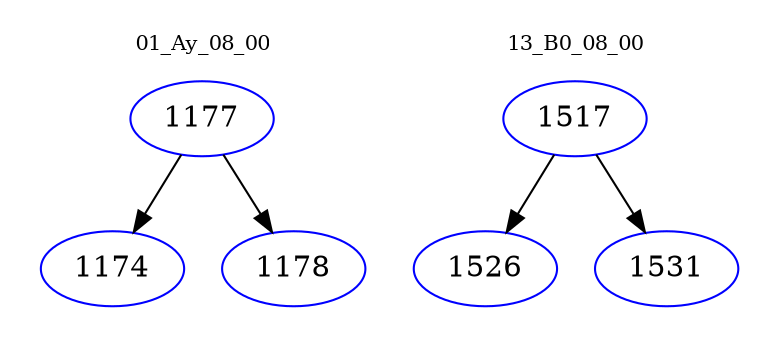 digraph{
subgraph cluster_0 {
color = white
label = "01_Ay_08_00";
fontsize=10;
T0_1177 [label="1177", color="blue"]
T0_1177 -> T0_1174 [color="black"]
T0_1174 [label="1174", color="blue"]
T0_1177 -> T0_1178 [color="black"]
T0_1178 [label="1178", color="blue"]
}
subgraph cluster_1 {
color = white
label = "13_B0_08_00";
fontsize=10;
T1_1517 [label="1517", color="blue"]
T1_1517 -> T1_1526 [color="black"]
T1_1526 [label="1526", color="blue"]
T1_1517 -> T1_1531 [color="black"]
T1_1531 [label="1531", color="blue"]
}
}
